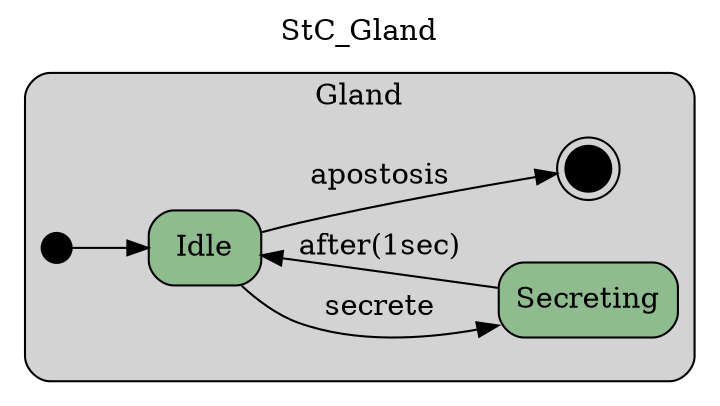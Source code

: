 digraph {
compound=true;
rankdir=LR;
label="StC_Gland";
labelloc=t;
subgraph cluster_Gland {
style="filled,rounded";
label ="Gland";
fillcolor = lightgray;
init_St [shape = point,fillcolor=black,height=.2,width=.2,label=""];

Secreting [shape=box,fillcolor=darkseagreen,style="filled,rounded",label=Secreting];
final_St [shape=doublecircle,height=.3,width=.3,fixedsize=true,fillcolor=black,style=filled,label=""];
Idle [shape=box,fillcolor=darkseagreen,style="filled,rounded",label=Idle];

init_St->Idle[label="",  ];
Secreting->Idle[label="after(1sec)",  ];
Idle->final_St[label="apostosis",  ];
Idle->Secreting[label="secrete",  ];
}
}